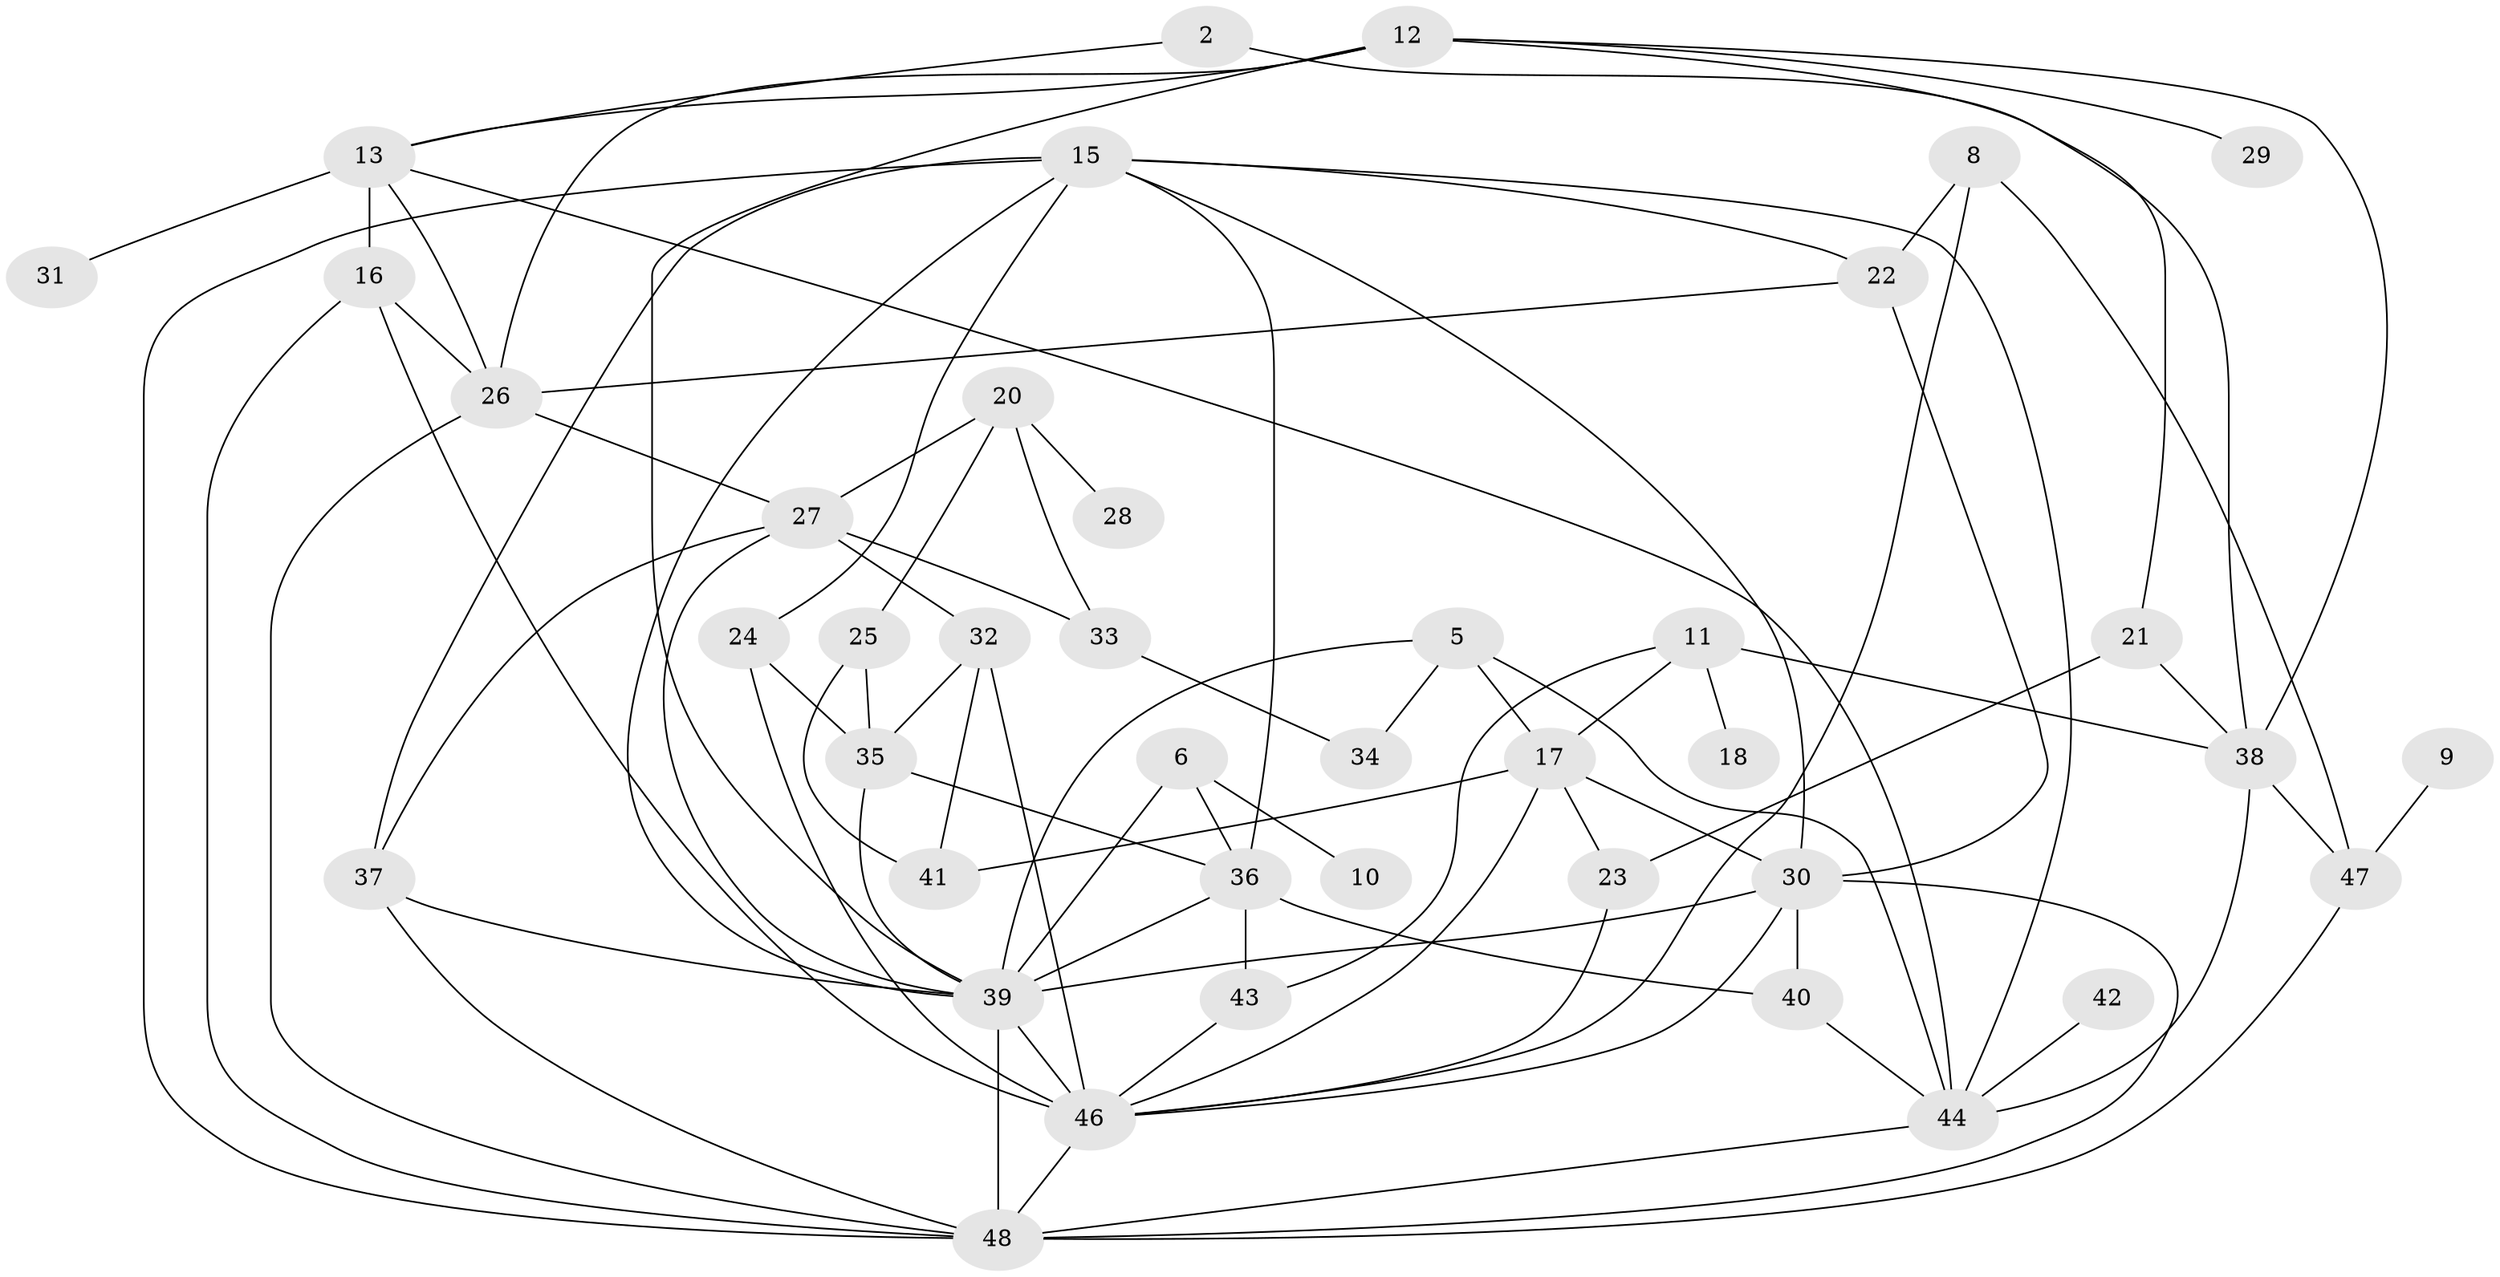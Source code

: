 // original degree distribution, {3: 0.23529411764705882, 2: 0.12605042016806722, 1: 0.25210084033613445, 0: 0.05042016806722689, 4: 0.15126050420168066, 6: 0.04201680672268908, 5: 0.12605042016806722, 8: 0.008403361344537815, 7: 0.008403361344537815}
// Generated by graph-tools (version 1.1) at 2025/35/03/04/25 23:35:45]
// undirected, 41 vertices, 86 edges
graph export_dot {
  node [color=gray90,style=filled];
  2;
  5;
  6;
  8;
  9;
  10;
  11;
  12;
  13;
  15;
  16;
  17;
  18;
  20;
  21;
  22;
  23;
  24;
  25;
  26;
  27;
  28;
  29;
  30;
  31;
  32;
  33;
  34;
  35;
  36;
  37;
  38;
  39;
  40;
  41;
  42;
  43;
  44;
  46;
  47;
  48;
  2 -- 13 [weight=1.0];
  2 -- 38 [weight=1.0];
  5 -- 17 [weight=1.0];
  5 -- 34 [weight=1.0];
  5 -- 39 [weight=1.0];
  5 -- 44 [weight=1.0];
  6 -- 10 [weight=1.0];
  6 -- 36 [weight=1.0];
  6 -- 39 [weight=1.0];
  8 -- 22 [weight=1.0];
  8 -- 46 [weight=1.0];
  8 -- 47 [weight=1.0];
  9 -- 47 [weight=1.0];
  11 -- 17 [weight=1.0];
  11 -- 18 [weight=1.0];
  11 -- 38 [weight=2.0];
  11 -- 43 [weight=1.0];
  12 -- 13 [weight=1.0];
  12 -- 21 [weight=1.0];
  12 -- 26 [weight=1.0];
  12 -- 29 [weight=1.0];
  12 -- 38 [weight=1.0];
  12 -- 39 [weight=1.0];
  13 -- 16 [weight=3.0];
  13 -- 26 [weight=1.0];
  13 -- 31 [weight=2.0];
  13 -- 44 [weight=1.0];
  15 -- 22 [weight=1.0];
  15 -- 24 [weight=2.0];
  15 -- 30 [weight=1.0];
  15 -- 36 [weight=2.0];
  15 -- 37 [weight=1.0];
  15 -- 39 [weight=1.0];
  15 -- 44 [weight=1.0];
  15 -- 48 [weight=1.0];
  16 -- 26 [weight=1.0];
  16 -- 46 [weight=1.0];
  16 -- 48 [weight=1.0];
  17 -- 23 [weight=1.0];
  17 -- 30 [weight=1.0];
  17 -- 41 [weight=1.0];
  17 -- 46 [weight=1.0];
  20 -- 25 [weight=1.0];
  20 -- 27 [weight=1.0];
  20 -- 28 [weight=1.0];
  20 -- 33 [weight=1.0];
  21 -- 23 [weight=1.0];
  21 -- 38 [weight=1.0];
  22 -- 26 [weight=1.0];
  22 -- 30 [weight=1.0];
  23 -- 46 [weight=1.0];
  24 -- 35 [weight=1.0];
  24 -- 46 [weight=2.0];
  25 -- 35 [weight=1.0];
  25 -- 41 [weight=1.0];
  26 -- 27 [weight=1.0];
  26 -- 48 [weight=1.0];
  27 -- 32 [weight=1.0];
  27 -- 33 [weight=2.0];
  27 -- 37 [weight=1.0];
  27 -- 39 [weight=1.0];
  30 -- 39 [weight=1.0];
  30 -- 40 [weight=2.0];
  30 -- 46 [weight=1.0];
  30 -- 48 [weight=1.0];
  32 -- 35 [weight=1.0];
  32 -- 41 [weight=1.0];
  32 -- 46 [weight=1.0];
  33 -- 34 [weight=1.0];
  35 -- 36 [weight=1.0];
  35 -- 39 [weight=1.0];
  36 -- 39 [weight=1.0];
  36 -- 40 [weight=1.0];
  36 -- 43 [weight=1.0];
  37 -- 39 [weight=1.0];
  37 -- 48 [weight=1.0];
  38 -- 44 [weight=1.0];
  38 -- 47 [weight=2.0];
  39 -- 46 [weight=2.0];
  39 -- 48 [weight=1.0];
  40 -- 44 [weight=1.0];
  42 -- 44 [weight=1.0];
  43 -- 46 [weight=1.0];
  44 -- 48 [weight=1.0];
  46 -- 48 [weight=1.0];
  47 -- 48 [weight=1.0];
}
